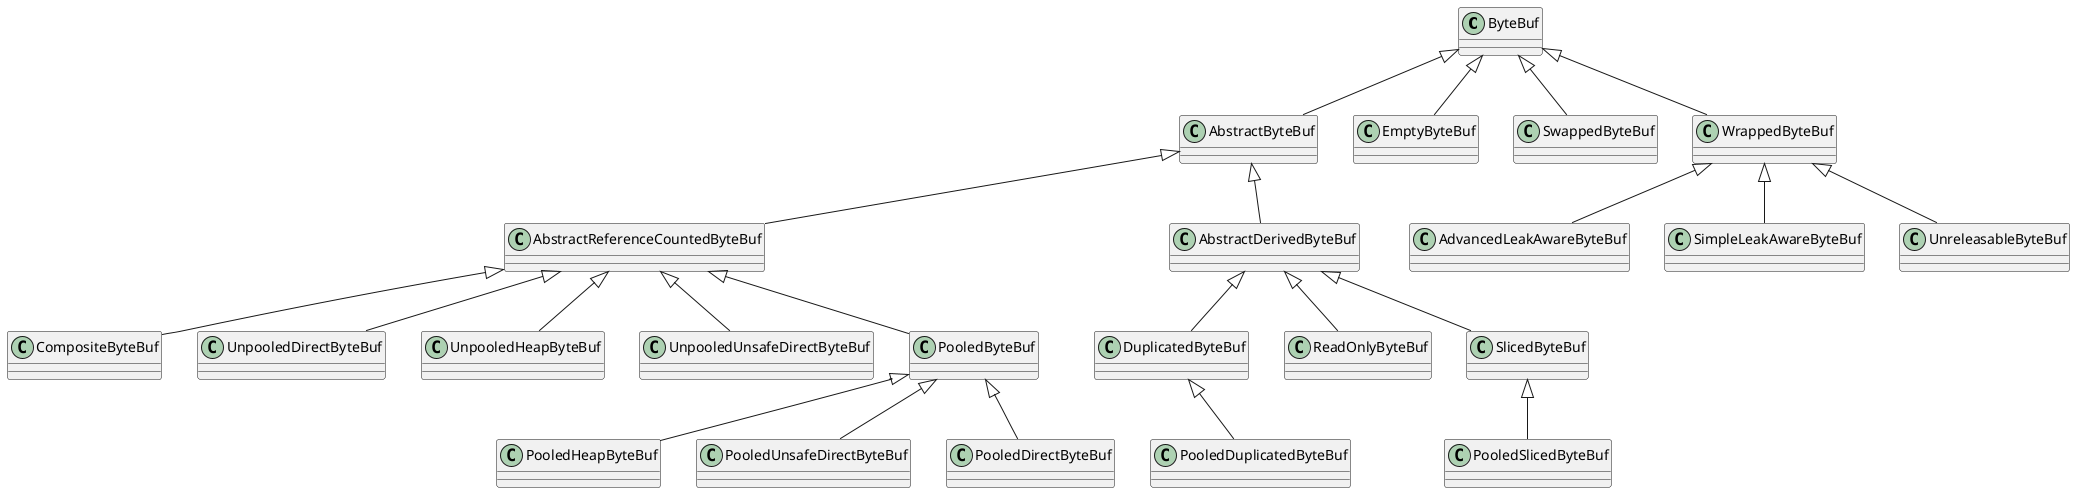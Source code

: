@startuml
ByteBuf             <|--    AbstractByteBuf

AbstractByteBuf     <|--    AbstractReferenceCountedByteBuf
AbstractByteBuf     <|--    AbstractDerivedByteBuf

AbstractReferenceCountedByteBuf       <|--    CompositeByteBuf
AbstractReferenceCountedByteBuf       <|--    UnpooledDirectByteBuf
AbstractReferenceCountedByteBuf       <|--    UnpooledHeapByteBuf
AbstractReferenceCountedByteBuf       <|--    UnpooledUnsafeDirectByteBuf
AbstractReferenceCountedByteBuf       <|--    PooledByteBuf

PooledByteBuf <|-- PooledHeapByteBuf
PooledByteBuf <|-- PooledUnsafeDirectByteBuf
PooledByteBuf <|-- PooledDirectByteBuf

AbstractDerivedByteBuf  <|--    DuplicatedByteBuf
DuplicatedByteBuf       <|--    PooledDuplicatedByteBuf
AbstractDerivedByteBuf  <|--    ReadOnlyByteBuf
AbstractDerivedByteBuf  <|--    SlicedByteBuf
SlicedByteBuf           <|--    PooledSlicedByteBuf

ByteBuf             <|--    EmptyByteBuf
ByteBuf             <|--    SwappedByteBuf
ByteBuf             <|--    WrappedByteBuf

WrappedByteBuf      <|--    AdvancedLeakAwareByteBuf
WrappedByteBuf      <|--    SimpleLeakAwareByteBuf
WrappedByteBuf      <|--    UnreleasableByteBuf
@enduml